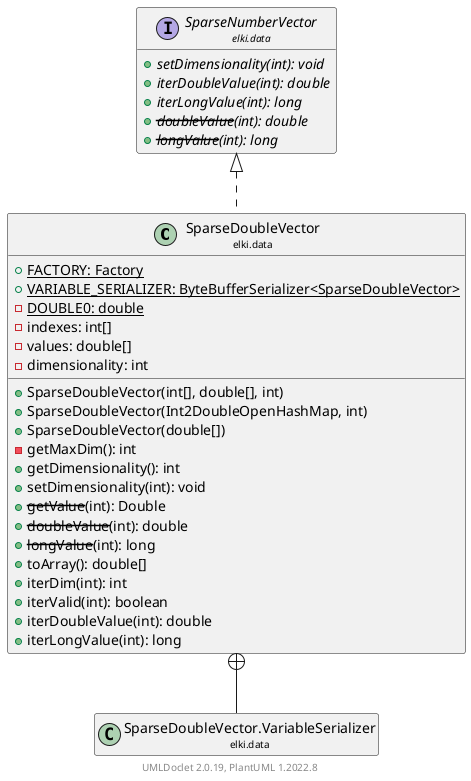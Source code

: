 @startuml
    remove .*\.(Instance|Par|Parameterizer|Factory)$
    set namespaceSeparator none
    hide empty fields
    hide empty methods

    class "<size:14>SparseDoubleVector\n<size:10>elki.data" as elki.data.SparseDoubleVector [[SparseDoubleVector.html]] {
        {static} +FACTORY: Factory
        {static} +VARIABLE_SERIALIZER: ByteBufferSerializer<SparseDoubleVector>
        {static} -DOUBLE0: double
        -indexes: int[]
        -values: double[]
        -dimensionality: int
        +SparseDoubleVector(int[], double[], int)
        +SparseDoubleVector(Int2DoubleOpenHashMap, int)
        +SparseDoubleVector(double[])
        -getMaxDim(): int
        +getDimensionality(): int
        +setDimensionality(int): void
        +--getValue--(int): Double
        +--doubleValue--(int): double
        +--longValue--(int): long
        +toArray(): double[]
        +iterDim(int): int
        +iterValid(int): boolean
        +iterDoubleValue(int): double
        +iterLongValue(int): long
    }

    interface "<size:14>SparseNumberVector\n<size:10>elki.data" as elki.data.SparseNumberVector [[SparseNumberVector.html]] {
        {abstract} +setDimensionality(int): void
        {abstract} +iterDoubleValue(int): double
        {abstract} +iterLongValue(int): long
        {abstract} +--doubleValue--(int): double
        {abstract} +--longValue--(int): long
    }
    class "<size:14>SparseDoubleVector.Factory\n<size:10>elki.data" as elki.data.SparseDoubleVector.Factory [[SparseDoubleVector.Factory.html]]
    class "<size:14>SparseDoubleVector.VariableSerializer\n<size:10>elki.data" as elki.data.SparseDoubleVector.VariableSerializer [[SparseDoubleVector.VariableSerializer.html]]

    elki.data.SparseNumberVector <|.. elki.data.SparseDoubleVector
    elki.data.SparseDoubleVector +-- elki.data.SparseDoubleVector.Factory
    elki.data.SparseDoubleVector +-- elki.data.SparseDoubleVector.VariableSerializer

    center footer UMLDoclet 2.0.19, PlantUML 1.2022.8
@enduml
